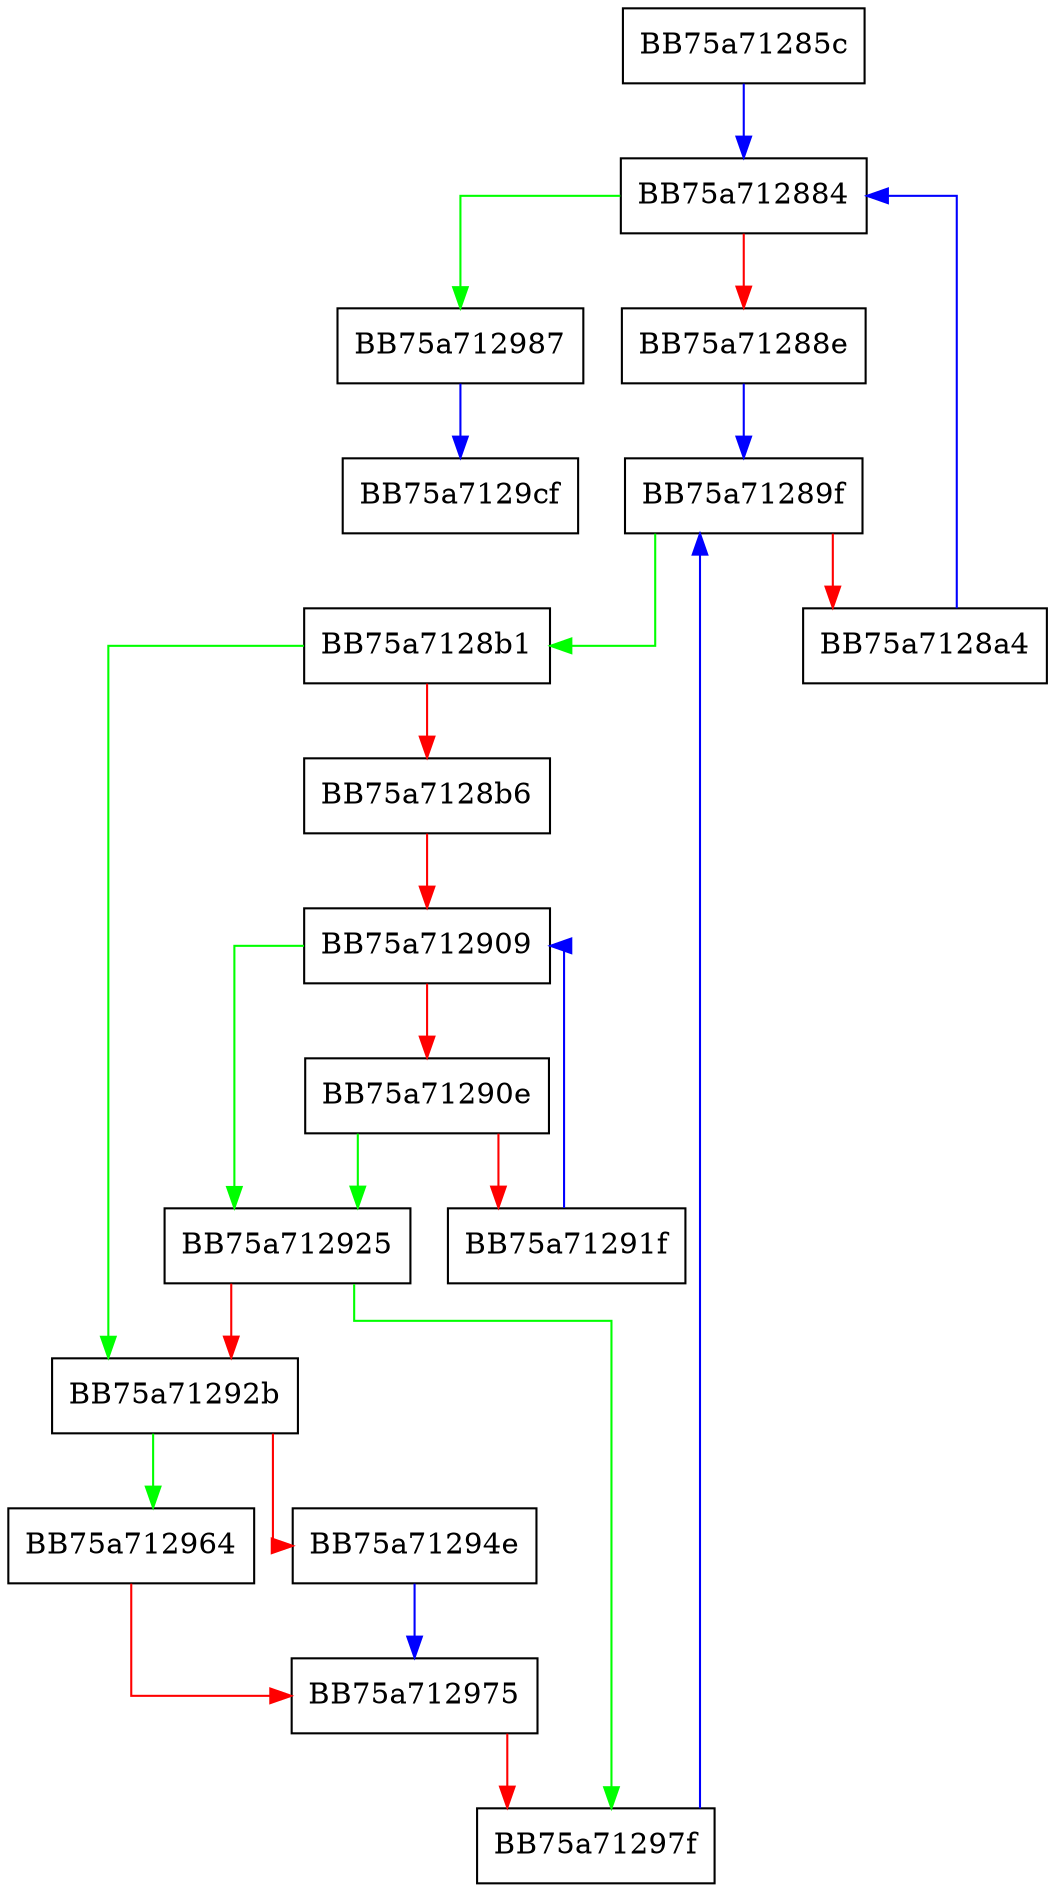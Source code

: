 digraph PopulateNotifications {
  node [shape="box"];
  graph [splines=ortho];
  BB75a71285c -> BB75a712884 [color="blue"];
  BB75a712884 -> BB75a712987 [color="green"];
  BB75a712884 -> BB75a71288e [color="red"];
  BB75a71288e -> BB75a71289f [color="blue"];
  BB75a71289f -> BB75a7128b1 [color="green"];
  BB75a71289f -> BB75a7128a4 [color="red"];
  BB75a7128a4 -> BB75a712884 [color="blue"];
  BB75a7128b1 -> BB75a71292b [color="green"];
  BB75a7128b1 -> BB75a7128b6 [color="red"];
  BB75a7128b6 -> BB75a712909 [color="red"];
  BB75a712909 -> BB75a712925 [color="green"];
  BB75a712909 -> BB75a71290e [color="red"];
  BB75a71290e -> BB75a712925 [color="green"];
  BB75a71290e -> BB75a71291f [color="red"];
  BB75a71291f -> BB75a712909 [color="blue"];
  BB75a712925 -> BB75a71297f [color="green"];
  BB75a712925 -> BB75a71292b [color="red"];
  BB75a71292b -> BB75a712964 [color="green"];
  BB75a71292b -> BB75a71294e [color="red"];
  BB75a71294e -> BB75a712975 [color="blue"];
  BB75a712964 -> BB75a712975 [color="red"];
  BB75a712975 -> BB75a71297f [color="red"];
  BB75a71297f -> BB75a71289f [color="blue"];
  BB75a712987 -> BB75a7129cf [color="blue"];
}